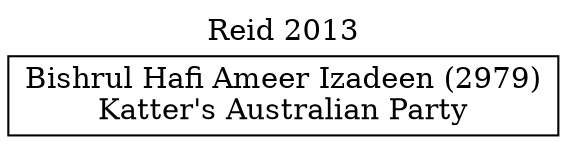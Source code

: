// House preference flow
digraph "Bishrul Hafi Ameer Izadeen (2979)_Reid_2013" {
	graph [label="Reid 2013" labelloc=t mclimit=10]
	node [shape=box]
	"Bishrul Hafi Ameer Izadeen (2979)" [label="Bishrul Hafi Ameer Izadeen (2979)
Katter's Australian Party"]
}
